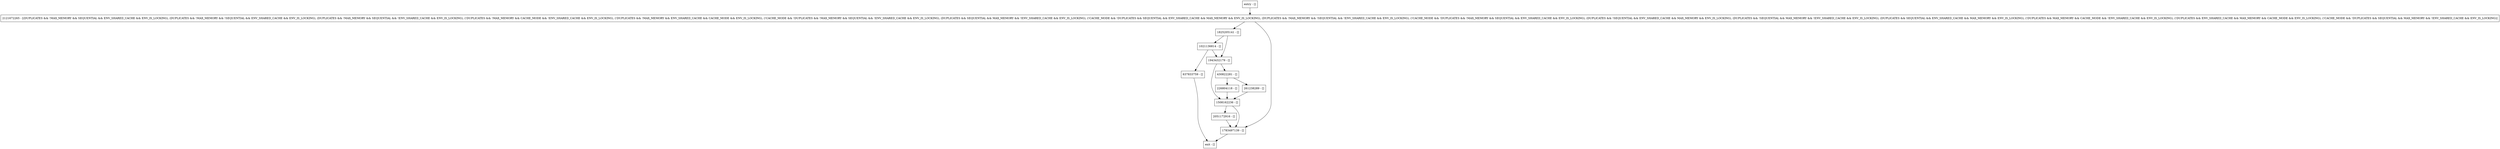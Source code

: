 digraph updateLockMemoryUsage {
node [shape=record];
261238289 [label="261238289 - []"];
637833759 [label="637833759 - []"];
226804118 [label="226804118 - []"];
1508162236 [label="1508162236 - []"];
1943432179 [label="1943432179 - []"];
1021136814 [label="1021136814 - []"];
entry [label="entry - []"];
exit [label="exit - []"];
430822281 [label="430822281 - []"];
2051172916 [label="2051172916 - []"];
1825205141 [label="1825205141 - []"];
1783497139 [label="1783497139 - []"];
2121672265 [label="2121672265 - [(DUPLICATES && !MAX_MEMORY && SEQUENTIAL && ENV_SHARED_CACHE && ENV_IS_LOCKING), (DUPLICATES && !MAX_MEMORY && !SEQUENTIAL && ENV_SHARED_CACHE && ENV_IS_LOCKING), (DUPLICATES && !MAX_MEMORY && SEQUENTIAL && !ENV_SHARED_CACHE && ENV_IS_LOCKING), (!DUPLICATES && !MAX_MEMORY && CACHE_MODE && !ENV_SHARED_CACHE && ENV_IS_LOCKING), (!DUPLICATES && !MAX_MEMORY && ENV_SHARED_CACHE && CACHE_MODE && ENV_IS_LOCKING), (!CACHE_MODE && !DUPLICATES && !MAX_MEMORY && SEQUENTIAL && !ENV_SHARED_CACHE && ENV_IS_LOCKING), (DUPLICATES && SEQUENTIAL && MAX_MEMORY && !ENV_SHARED_CACHE && ENV_IS_LOCKING), (!CACHE_MODE && !DUPLICATES && SEQUENTIAL && ENV_SHARED_CACHE && MAX_MEMORY && ENV_IS_LOCKING), (DUPLICATES && !MAX_MEMORY && !SEQUENTIAL && !ENV_SHARED_CACHE && ENV_IS_LOCKING), (!CACHE_MODE && !DUPLICATES && !MAX_MEMORY && SEQUENTIAL && ENV_SHARED_CACHE && ENV_IS_LOCKING), (DUPLICATES && !SEQUENTIAL && ENV_SHARED_CACHE && MAX_MEMORY && ENV_IS_LOCKING), (DUPLICATES && !SEQUENTIAL && MAX_MEMORY && !ENV_SHARED_CACHE && ENV_IS_LOCKING), (DUPLICATES && SEQUENTIAL && ENV_SHARED_CACHE && MAX_MEMORY && ENV_IS_LOCKING), (!DUPLICATES && MAX_MEMORY && CACHE_MODE && !ENV_SHARED_CACHE && ENV_IS_LOCKING), (!DUPLICATES && ENV_SHARED_CACHE && MAX_MEMORY && CACHE_MODE && ENV_IS_LOCKING), (!CACHE_MODE && !DUPLICATES && SEQUENTIAL && MAX_MEMORY && !ENV_SHARED_CACHE && ENV_IS_LOCKING)]"];
entry;
exit;
261238289 -> 1508162236;
637833759 -> exit;
226804118 -> 1508162236;
1508162236 -> 2051172916;
1508162236 -> 1783497139;
1943432179 -> 430822281;
1943432179 -> 1508162236;
1021136814 -> 637833759;
1021136814 -> 1943432179;
entry -> 2121672265;
430822281 -> 261238289;
430822281 -> 226804118;
2051172916 -> 1783497139;
1825205141 -> 1021136814;
1825205141 -> 1943432179;
1783497139 -> exit;
2121672265 -> 1825205141;
2121672265 -> 1783497139;
}
